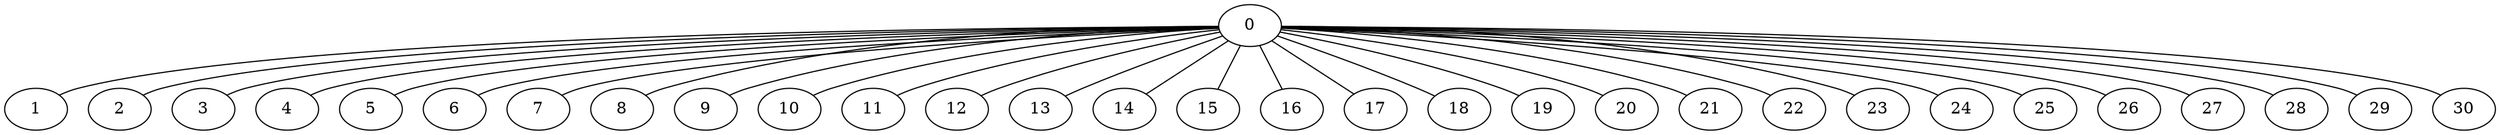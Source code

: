 graph G{
000 [label="0", type="virtual"];
001 [label="1", type="physical"];
002 [label="2", type="physical"];
003 [label="3", type="physical"];
004 [label="4", type="physical"];
005 [label="5", type="physical"];
006 [label="6", type="physical"];
007 [label="7", type="physical"];
008 [label="8", type="physical"];
009 [label="9", type="physical"];
010 [label="10", type="physical"];
011 [label="11", type="physical"];
012 [label="12", type="physical"];
013 [label="13", type="physical"];
014 [label="14", type="physical"];
015 [label="15", type="physical"];
016 [label="16", type="physical"];
017 [label="17", type="physical"];
018 [label="18", type="physical"];
019 [label="19", type="physical"];
020 [label="20", type="physical"];
021 [label="21", type="physical"];
022 [label="22", type="physical"];
023 [label="23", type="physical"];
024 [label="24", type="physical"];
025 [label="25", type="physical"];
026 [label="26", type="physical"];
027 [label="27", type="physical"];
028 [label="28", type="physical"];
029 [label="29", type="physical"];
030 [label="30", type="physical"];
000 -- 001;
000 -- 002;
000 -- 003;
000 -- 004;
000 -- 005;
000 -- 006;
000 -- 007;
000 -- 008;
000 -- 009;
000 -- 010;
000 -- 011;
000 -- 012;
000 -- 013;
000 -- 014;
000 -- 015;
000 -- 016;
000 -- 017;
000 -- 018;
000 -- 019;
000 -- 020;
000 -- 021;
000 -- 022;
000 -- 023;
000 -- 024;
000 -- 025;
000 -- 026;
000 -- 027;
000 -- 028;
000 -- 029;
000 -- 030;
}
